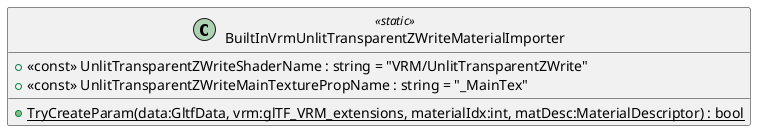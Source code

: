 @startuml
class BuiltInVrmUnlitTransparentZWriteMaterialImporter <<static>> {
    + <<const>> UnlitTransparentZWriteShaderName : string = "VRM/UnlitTransparentZWrite"
    + <<const>> UnlitTransparentZWriteMainTexturePropName : string = "_MainTex"
    + {static} TryCreateParam(data:GltfData, vrm:glTF_VRM_extensions, materialIdx:int, matDesc:MaterialDescriptor) : bool
}
@enduml
